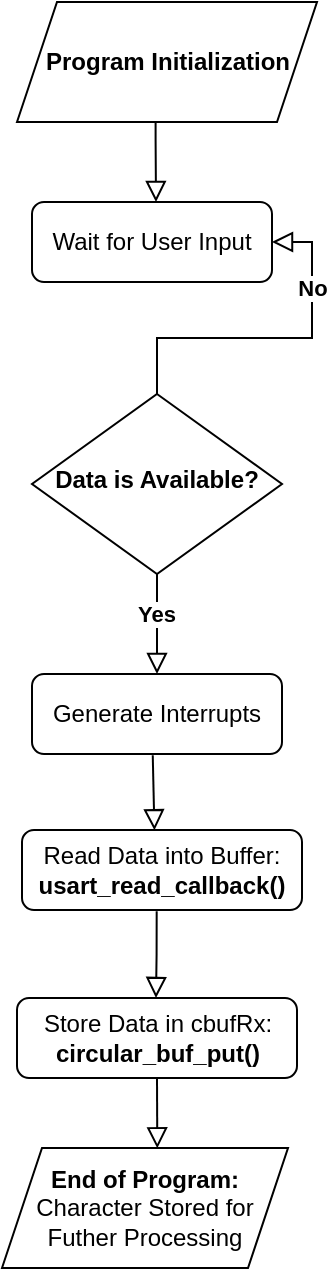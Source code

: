 <mxfile version="26.1.1">
  <diagram id="C5RBs43oDa-KdzZeNtuy" name="Page-1">
    <mxGraphModel dx="1235" dy="665" grid="0" gridSize="10" guides="1" tooltips="1" connect="1" arrows="1" fold="1" page="1" pageScale="1" pageWidth="827" pageHeight="1169" math="0" shadow="0">
      <root>
        <mxCell id="WIyWlLk6GJQsqaUBKTNV-0" />
        <mxCell id="WIyWlLk6GJQsqaUBKTNV-1" parent="WIyWlLk6GJQsqaUBKTNV-0" />
        <mxCell id="WIyWlLk6GJQsqaUBKTNV-4" value="" style="rounded=0;html=1;jettySize=auto;orthogonalLoop=1;fontSize=11;endArrow=block;endFill=0;endSize=8;strokeWidth=1;shadow=0;labelBackgroundColor=none;edgeStyle=orthogonalEdgeStyle;entryX=0.5;entryY=0;entryDx=0;entryDy=0;" parent="WIyWlLk6GJQsqaUBKTNV-1" source="WIyWlLk6GJQsqaUBKTNV-6" target="zw-8JSlv_wL8UlhA9RIl-4" edge="1">
          <mxGeometry x="-0.403" relative="1" as="geometry">
            <mxPoint as="offset" />
            <mxPoint x="203" y="413" as="targetPoint" />
          </mxGeometry>
        </mxCell>
        <mxCell id="zw-8JSlv_wL8UlhA9RIl-2" value="&lt;b&gt;Yes&lt;/b&gt;" style="edgeLabel;html=1;align=center;verticalAlign=middle;resizable=0;points=[];" vertex="1" connectable="0" parent="WIyWlLk6GJQsqaUBKTNV-4">
          <mxGeometry x="-0.216" y="-1" relative="1" as="geometry">
            <mxPoint as="offset" />
          </mxGeometry>
        </mxCell>
        <mxCell id="WIyWlLk6GJQsqaUBKTNV-5" value="" style="edgeStyle=orthogonalEdgeStyle;rounded=0;html=1;jettySize=auto;orthogonalLoop=1;fontSize=11;endArrow=block;endFill=0;endSize=8;strokeWidth=1;shadow=0;labelBackgroundColor=none;entryX=1;entryY=0.5;entryDx=0;entryDy=0;" parent="WIyWlLk6GJQsqaUBKTNV-1" source="WIyWlLk6GJQsqaUBKTNV-6" target="zw-8JSlv_wL8UlhA9RIl-0" edge="1">
          <mxGeometry y="10" relative="1" as="geometry">
            <mxPoint as="offset" />
            <mxPoint x="380" y="230" as="targetPoint" />
          </mxGeometry>
        </mxCell>
        <mxCell id="zw-8JSlv_wL8UlhA9RIl-3" value="&lt;b&gt;No&lt;/b&gt;" style="edgeLabel;html=1;align=center;verticalAlign=middle;resizable=0;points=[];" vertex="1" connectable="0" parent="WIyWlLk6GJQsqaUBKTNV-5">
          <mxGeometry x="0.436" relative="1" as="geometry">
            <mxPoint y="-6" as="offset" />
          </mxGeometry>
        </mxCell>
        <mxCell id="WIyWlLk6GJQsqaUBKTNV-6" value="&lt;b&gt;Data is Available?&lt;/b&gt;" style="rhombus;whiteSpace=wrap;html=1;shadow=0;fontFamily=Helvetica;fontSize=12;align=center;strokeWidth=1;spacing=6;spacingTop=-4;" parent="WIyWlLk6GJQsqaUBKTNV-1" vertex="1">
          <mxGeometry x="140" y="260" width="125" height="90" as="geometry" />
        </mxCell>
        <mxCell id="zw-8JSlv_wL8UlhA9RIl-0" value="Wait for User Input" style="rounded=1;whiteSpace=wrap;html=1;fontSize=12;glass=0;strokeWidth=1;shadow=0;" vertex="1" parent="WIyWlLk6GJQsqaUBKTNV-1">
          <mxGeometry x="140" y="164" width="120" height="40" as="geometry" />
        </mxCell>
        <mxCell id="zw-8JSlv_wL8UlhA9RIl-1" value="Read Data into Buffer:&lt;div&gt;&lt;b&gt;usart_read_callback()&lt;/b&gt;&lt;br&gt;&lt;/div&gt;" style="rounded=1;whiteSpace=wrap;html=1;fontSize=12;glass=0;strokeWidth=1;shadow=0;" vertex="1" parent="WIyWlLk6GJQsqaUBKTNV-1">
          <mxGeometry x="135" y="478" width="140" height="40" as="geometry" />
        </mxCell>
        <mxCell id="zw-8JSlv_wL8UlhA9RIl-4" value="Generate Interrupts" style="rounded=1;whiteSpace=wrap;html=1;fontSize=12;glass=0;strokeWidth=1;shadow=0;" vertex="1" parent="WIyWlLk6GJQsqaUBKTNV-1">
          <mxGeometry x="140" y="400" width="125" height="40" as="geometry" />
        </mxCell>
        <mxCell id="zw-8JSlv_wL8UlhA9RIl-5" value="" style="rounded=0;html=1;jettySize=auto;orthogonalLoop=1;fontSize=11;endArrow=block;endFill=0;endSize=8;strokeWidth=1;shadow=0;labelBackgroundColor=none;edgeStyle=orthogonalEdgeStyle;exitX=0.462;exitY=1.012;exitDx=0;exitDy=0;exitPerimeter=0;" edge="1" parent="WIyWlLk6GJQsqaUBKTNV-1">
          <mxGeometry x="0.333" y="20" relative="1" as="geometry">
            <mxPoint as="offset" />
            <mxPoint x="201.8" y="118.72" as="sourcePoint" />
            <mxPoint x="202" y="164" as="targetPoint" />
            <Array as="points">
              <mxPoint x="202" y="133" />
            </Array>
          </mxGeometry>
        </mxCell>
        <mxCell id="zw-8JSlv_wL8UlhA9RIl-7" value="" style="rounded=0;html=1;jettySize=auto;orthogonalLoop=1;fontSize=11;endArrow=block;endFill=0;endSize=8;strokeWidth=1;shadow=0;labelBackgroundColor=none;edgeStyle=orthogonalEdgeStyle;entryX=0.473;entryY=0.004;entryDx=0;entryDy=0;entryPerimeter=0;exitX=0.483;exitY=1.016;exitDx=0;exitDy=0;exitPerimeter=0;" edge="1" parent="WIyWlLk6GJQsqaUBKTNV-1" source="zw-8JSlv_wL8UlhA9RIl-4" target="zw-8JSlv_wL8UlhA9RIl-1">
          <mxGeometry x="0.333" y="20" relative="1" as="geometry">
            <mxPoint as="offset" />
            <mxPoint x="200" y="442" as="sourcePoint" />
            <mxPoint x="201" y="512" as="targetPoint" />
            <Array as="points" />
          </mxGeometry>
        </mxCell>
        <mxCell id="zw-8JSlv_wL8UlhA9RIl-8" value="Store Data in&amp;nbsp;cbufRx:&lt;div&gt;&lt;b&gt;circular_buf_put()&lt;/b&gt;&lt;br&gt;&lt;/div&gt;" style="rounded=1;whiteSpace=wrap;html=1;fontSize=12;glass=0;strokeWidth=1;shadow=0;" vertex="1" parent="WIyWlLk6GJQsqaUBKTNV-1">
          <mxGeometry x="132.5" y="562" width="140" height="40" as="geometry" />
        </mxCell>
        <mxCell id="zw-8JSlv_wL8UlhA9RIl-15" value="&lt;b&gt;Program Initialization&lt;/b&gt;" style="shape=parallelogram;perimeter=parallelogramPerimeter;whiteSpace=wrap;html=1;fixedSize=1;" vertex="1" parent="WIyWlLk6GJQsqaUBKTNV-1">
          <mxGeometry x="132.5" y="64" width="150" height="60" as="geometry" />
        </mxCell>
        <mxCell id="zw-8JSlv_wL8UlhA9RIl-16" value="&lt;b&gt;End of Program:&lt;/b&gt;&lt;div&gt;Character Stored for Futher Processing&lt;/div&gt;" style="shape=parallelogram;perimeter=parallelogramPerimeter;whiteSpace=wrap;html=1;fixedSize=1;" vertex="1" parent="WIyWlLk6GJQsqaUBKTNV-1">
          <mxGeometry x="125" y="637" width="143" height="60" as="geometry" />
        </mxCell>
        <mxCell id="zw-8JSlv_wL8UlhA9RIl-17" value="" style="rounded=0;html=1;jettySize=auto;orthogonalLoop=1;fontSize=11;endArrow=block;endFill=0;endSize=8;strokeWidth=1;shadow=0;labelBackgroundColor=none;edgeStyle=orthogonalEdgeStyle;exitX=0.481;exitY=1.016;exitDx=0;exitDy=0;exitPerimeter=0;" edge="1" parent="WIyWlLk6GJQsqaUBKTNV-1" source="zw-8JSlv_wL8UlhA9RIl-1">
          <mxGeometry x="0.333" y="20" relative="1" as="geometry">
            <mxPoint as="offset" />
            <mxPoint x="202.23" y="545" as="sourcePoint" />
            <mxPoint x="202" y="562" as="targetPoint" />
            <Array as="points" />
          </mxGeometry>
        </mxCell>
        <mxCell id="zw-8JSlv_wL8UlhA9RIl-22" value="" style="rounded=0;html=1;jettySize=auto;orthogonalLoop=1;fontSize=11;endArrow=block;endFill=0;endSize=8;strokeWidth=1;shadow=0;labelBackgroundColor=none;edgeStyle=orthogonalEdgeStyle;entryX=0.529;entryY=-0.014;entryDx=0;entryDy=0;entryPerimeter=0;exitX=0.5;exitY=1;exitDx=0;exitDy=0;" edge="1" parent="WIyWlLk6GJQsqaUBKTNV-1" source="zw-8JSlv_wL8UlhA9RIl-8">
          <mxGeometry x="0.333" y="20" relative="1" as="geometry">
            <mxPoint as="offset" />
            <mxPoint x="202.19" y="582" as="sourcePoint" />
            <mxPoint x="202.647" y="637.16" as="targetPoint" />
            <Array as="points" />
          </mxGeometry>
        </mxCell>
      </root>
    </mxGraphModel>
  </diagram>
</mxfile>
